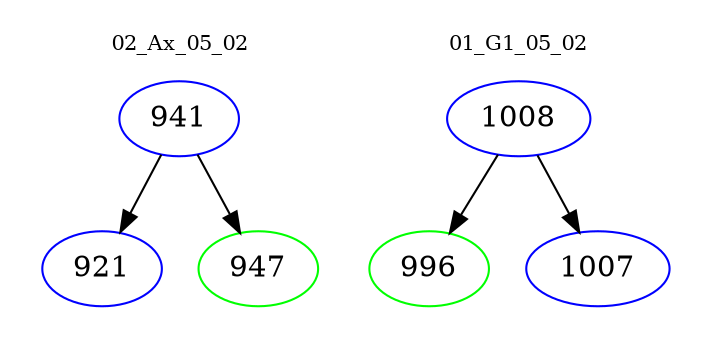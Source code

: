 digraph{
subgraph cluster_0 {
color = white
label = "02_Ax_05_02";
fontsize=10;
T0_941 [label="941", color="blue"]
T0_941 -> T0_921 [color="black"]
T0_921 [label="921", color="blue"]
T0_941 -> T0_947 [color="black"]
T0_947 [label="947", color="green"]
}
subgraph cluster_1 {
color = white
label = "01_G1_05_02";
fontsize=10;
T1_1008 [label="1008", color="blue"]
T1_1008 -> T1_996 [color="black"]
T1_996 [label="996", color="green"]
T1_1008 -> T1_1007 [color="black"]
T1_1007 [label="1007", color="blue"]
}
}
